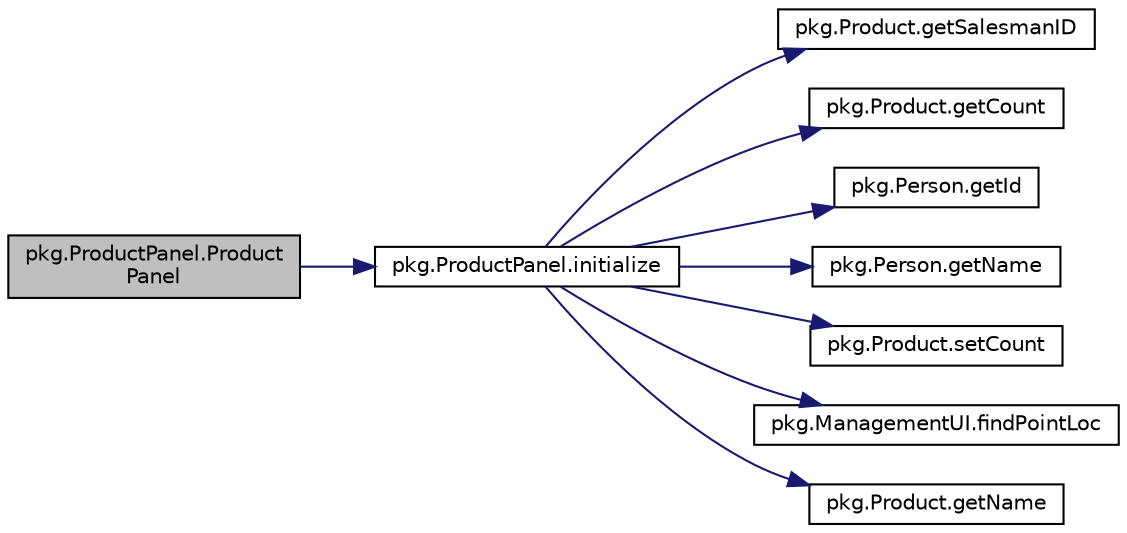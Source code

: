 digraph "pkg.ProductPanel.ProductPanel"
{
  edge [fontname="Helvetica",fontsize="10",labelfontname="Helvetica",labelfontsize="10"];
  node [fontname="Helvetica",fontsize="10",shape=record];
  rankdir="LR";
  Node1 [label="pkg.ProductPanel.Product\lPanel",height=0.2,width=0.4,color="black", fillcolor="grey75", style="filled", fontcolor="black"];
  Node1 -> Node2 [color="midnightblue",fontsize="10",style="solid",fontname="Helvetica"];
  Node2 [label="pkg.ProductPanel.initialize",height=0.2,width=0.4,color="black", fillcolor="white", style="filled",URL="$classpkg_1_1_product_panel.html#a5498108ea7a9cdb3172822e074e2dcb3"];
  Node2 -> Node3 [color="midnightblue",fontsize="10",style="solid",fontname="Helvetica"];
  Node3 [label="pkg.Product.getSalesmanID",height=0.2,width=0.4,color="black", fillcolor="white", style="filled",URL="$classpkg_1_1_product.html#a5f82183f3895907190290282addf4b93"];
  Node2 -> Node4 [color="midnightblue",fontsize="10",style="solid",fontname="Helvetica"];
  Node4 [label="pkg.Product.getCount",height=0.2,width=0.4,color="black", fillcolor="white", style="filled",URL="$classpkg_1_1_product.html#ab7dd82a1b245dba43a64cd232f3665f6"];
  Node2 -> Node5 [color="midnightblue",fontsize="10",style="solid",fontname="Helvetica"];
  Node5 [label="pkg.Person.getId",height=0.2,width=0.4,color="black", fillcolor="white", style="filled",URL="$classpkg_1_1_person.html#a2da9408fa69eac5cd12efdbdf93b82ed"];
  Node2 -> Node6 [color="midnightblue",fontsize="10",style="solid",fontname="Helvetica"];
  Node6 [label="pkg.Person.getName",height=0.2,width=0.4,color="black", fillcolor="white", style="filled",URL="$classpkg_1_1_person.html#ab524891b4990ebc4792ee2b8ad7748df"];
  Node2 -> Node7 [color="midnightblue",fontsize="10",style="solid",fontname="Helvetica"];
  Node7 [label="pkg.Product.setCount",height=0.2,width=0.4,color="black", fillcolor="white", style="filled",URL="$classpkg_1_1_product.html#acb0a299e85f03854235433410489ab66"];
  Node2 -> Node8 [color="midnightblue",fontsize="10",style="solid",fontname="Helvetica"];
  Node8 [label="pkg.ManagementUI.findPointLoc",height=0.2,width=0.4,color="black", fillcolor="white", style="filled",URL="$classpkg_1_1_management_u_i.html#a23fb9a0d7bae4106d1f604b6035de259"];
  Node2 -> Node9 [color="midnightblue",fontsize="10",style="solid",fontname="Helvetica"];
  Node9 [label="pkg.Product.getName",height=0.2,width=0.4,color="black", fillcolor="white", style="filled",URL="$classpkg_1_1_product.html#a33ff6f7a51fc667ad2d2cc670424908c"];
}
